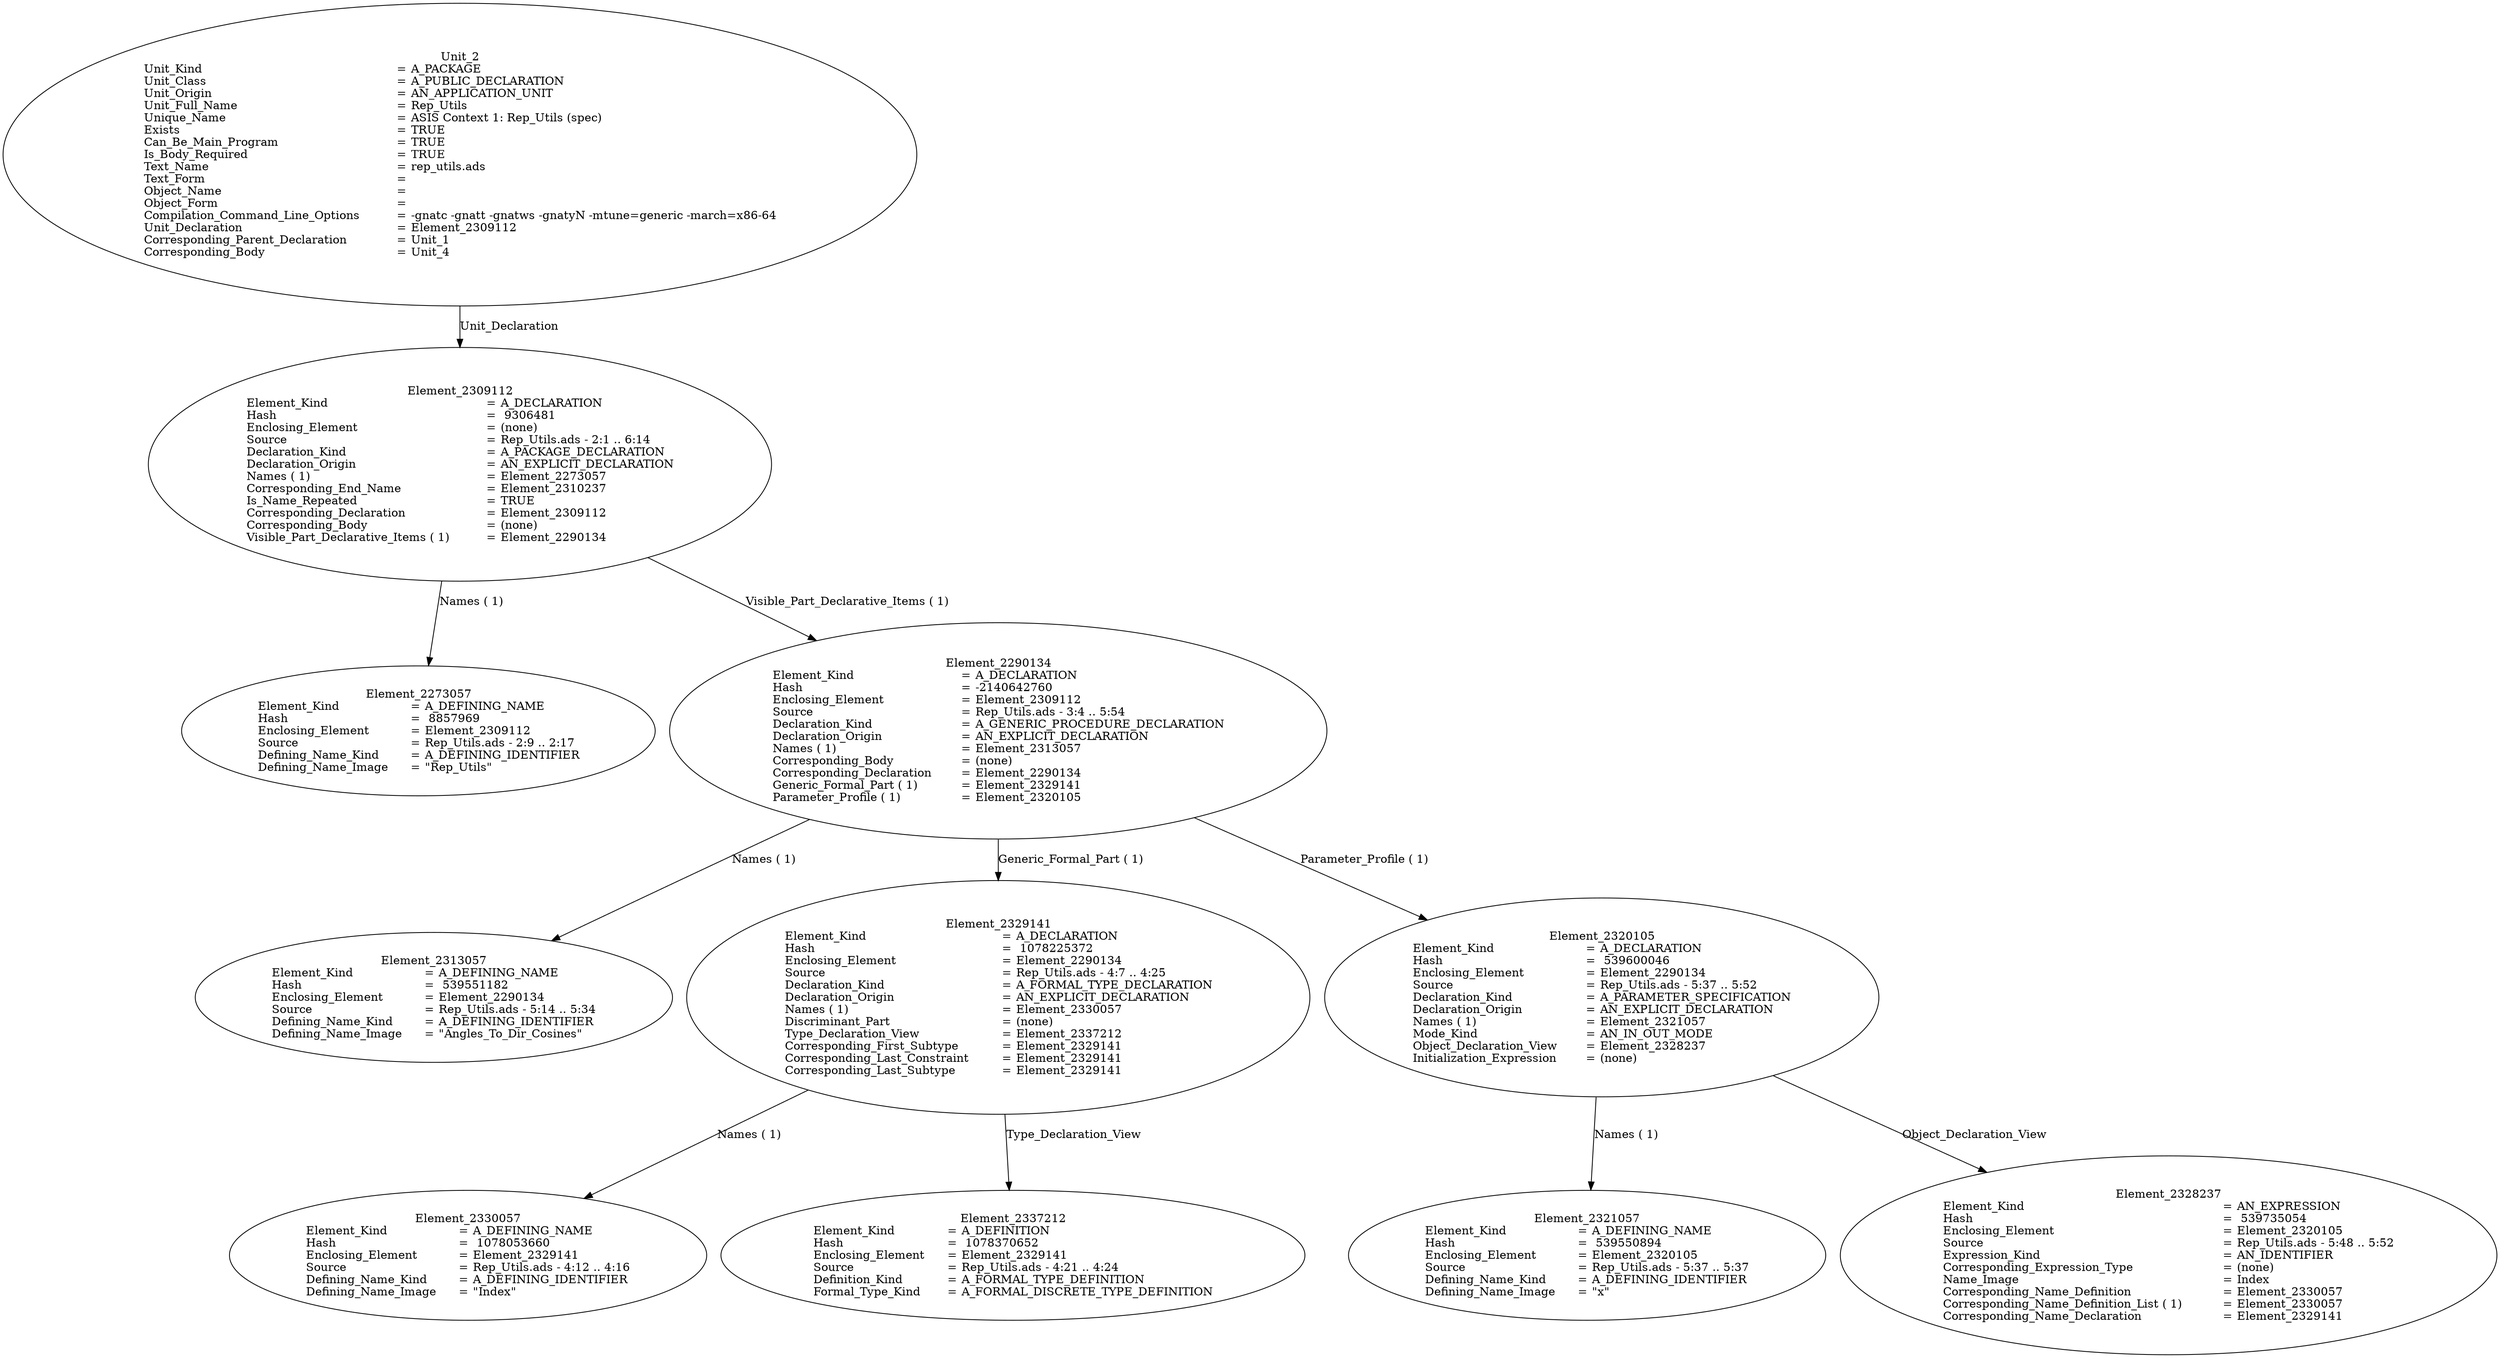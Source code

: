 digraph "rep_utils.adt" {
  Unit_2 -> Element_2309112
      [ label=Unit_Declaration ];
  Unit_2
      [ label=<<TABLE BORDER="0" CELLBORDER="0" CELLSPACING="0" CELLPADDING="0"> 
          <TR><TD COLSPAN="3">Unit_2</TD></TR>
          <TR><TD ALIGN="LEFT">Unit_Kind   </TD><TD> = </TD><TD ALIGN="LEFT">A_PACKAGE</TD></TR>
          <TR><TD ALIGN="LEFT">Unit_Class   </TD><TD> = </TD><TD ALIGN="LEFT">A_PUBLIC_DECLARATION</TD></TR>
          <TR><TD ALIGN="LEFT">Unit_Origin   </TD><TD> = </TD><TD ALIGN="LEFT">AN_APPLICATION_UNIT</TD></TR>
          <TR><TD ALIGN="LEFT">Unit_Full_Name    </TD><TD> = </TD><TD ALIGN="LEFT">Rep_Utils</TD></TR>
          <TR><TD ALIGN="LEFT">Unique_Name   </TD><TD> = </TD><TD ALIGN="LEFT">ASIS Context 1: Rep_Utils (spec)</TD></TR>
          <TR><TD ALIGN="LEFT">Exists  </TD><TD> = </TD><TD ALIGN="LEFT">TRUE</TD></TR>
          <TR><TD ALIGN="LEFT">Can_Be_Main_Program     </TD><TD> = </TD><TD ALIGN="LEFT">TRUE</TD></TR>
          <TR><TD ALIGN="LEFT">Is_Body_Required     </TD><TD> = </TD><TD ALIGN="LEFT">TRUE</TD></TR>
          <TR><TD ALIGN="LEFT">Text_Name   </TD><TD> = </TD><TD ALIGN="LEFT">rep_utils.ads</TD></TR>
          <TR><TD ALIGN="LEFT">Text_Form   </TD><TD> = </TD><TD ALIGN="LEFT"></TD></TR>
          <TR><TD ALIGN="LEFT">Object_Name   </TD><TD> = </TD><TD ALIGN="LEFT"></TD></TR>
          <TR><TD ALIGN="LEFT">Object_Form   </TD><TD> = </TD><TD ALIGN="LEFT"></TD></TR>
          <TR><TD ALIGN="LEFT">Compilation_Command_Line_Options         </TD><TD> = </TD><TD ALIGN="LEFT">-gnatc -gnatt -gnatws -gnatyN -mtune=generic -march=x86-64</TD></TR>
          <TR><TD ALIGN="LEFT">Unit_Declaration     </TD><TD> = </TD><TD ALIGN="LEFT">Element_2309112</TD></TR>
          <TR><TD ALIGN="LEFT">Corresponding_Parent_Declaration         </TD><TD> = </TD><TD ALIGN="LEFT">Unit_1</TD></TR>
          <TR><TD ALIGN="LEFT">Corresponding_Body     </TD><TD> = </TD><TD ALIGN="LEFT">Unit_4</TD></TR>
          </TABLE>> ];
  Element_2309112 -> Element_2273057
      [ label="Names ( 1)" ];
  Element_2309112 -> Element_2290134
      [ label="Visible_Part_Declarative_Items ( 1)" ];
  Element_2309112
      [ label=<<TABLE BORDER="0" CELLBORDER="0" CELLSPACING="0" CELLPADDING="0"> 
          <TR><TD COLSPAN="3">Element_2309112</TD></TR>
          <TR><TD ALIGN="LEFT">Element_Kind    </TD><TD> = </TD><TD ALIGN="LEFT">A_DECLARATION</TD></TR>
          <TR><TD ALIGN="LEFT">Hash  </TD><TD> = </TD><TD ALIGN="LEFT"> 9306481</TD></TR>
          <TR><TD ALIGN="LEFT">Enclosing_Element     </TD><TD> = </TD><TD ALIGN="LEFT">(none)</TD></TR>
          <TR><TD ALIGN="LEFT">Source  </TD><TD> = </TD><TD ALIGN="LEFT">Rep_Utils.ads - 2:1 .. 6:14</TD></TR>
          <TR><TD ALIGN="LEFT">Declaration_Kind     </TD><TD> = </TD><TD ALIGN="LEFT">A_PACKAGE_DECLARATION</TD></TR>
          <TR><TD ALIGN="LEFT">Declaration_Origin     </TD><TD> = </TD><TD ALIGN="LEFT">AN_EXPLICIT_DECLARATION</TD></TR>
          <TR><TD ALIGN="LEFT">Names ( 1)   </TD><TD> = </TD><TD ALIGN="LEFT">Element_2273057</TD></TR>
          <TR><TD ALIGN="LEFT">Corresponding_End_Name      </TD><TD> = </TD><TD ALIGN="LEFT">Element_2310237</TD></TR>
          <TR><TD ALIGN="LEFT">Is_Name_Repeated     </TD><TD> = </TD><TD ALIGN="LEFT">TRUE</TD></TR>
          <TR><TD ALIGN="LEFT">Corresponding_Declaration       </TD><TD> = </TD><TD ALIGN="LEFT">Element_2309112</TD></TR>
          <TR><TD ALIGN="LEFT">Corresponding_Body     </TD><TD> = </TD><TD ALIGN="LEFT">(none)</TD></TR>
          <TR><TD ALIGN="LEFT">Visible_Part_Declarative_Items ( 1)         </TD><TD> = </TD><TD ALIGN="LEFT">Element_2290134</TD></TR>
          </TABLE>> ];
  Element_2273057
      [ label=<<TABLE BORDER="0" CELLBORDER="0" CELLSPACING="0" CELLPADDING="0"> 
          <TR><TD COLSPAN="3">Element_2273057</TD></TR>
          <TR><TD ALIGN="LEFT">Element_Kind    </TD><TD> = </TD><TD ALIGN="LEFT">A_DEFINING_NAME</TD></TR>
          <TR><TD ALIGN="LEFT">Hash  </TD><TD> = </TD><TD ALIGN="LEFT"> 8857969</TD></TR>
          <TR><TD ALIGN="LEFT">Enclosing_Element     </TD><TD> = </TD><TD ALIGN="LEFT">Element_2309112</TD></TR>
          <TR><TD ALIGN="LEFT">Source  </TD><TD> = </TD><TD ALIGN="LEFT">Rep_Utils.ads - 2:9 .. 2:17</TD></TR>
          <TR><TD ALIGN="LEFT">Defining_Name_Kind     </TD><TD> = </TD><TD ALIGN="LEFT">A_DEFINING_IDENTIFIER</TD></TR>
          <TR><TD ALIGN="LEFT">Defining_Name_Image     </TD><TD> = </TD><TD ALIGN="LEFT">"Rep_Utils"</TD></TR>
          </TABLE>> ];
  Element_2290134 -> Element_2313057
      [ label="Names ( 1)" ];
  Element_2290134 -> Element_2329141
      [ label="Generic_Formal_Part ( 1)" ];
  Element_2290134 -> Element_2320105
      [ label="Parameter_Profile ( 1)" ];
  Element_2290134
      [ label=<<TABLE BORDER="0" CELLBORDER="0" CELLSPACING="0" CELLPADDING="0"> 
          <TR><TD COLSPAN="3">Element_2290134</TD></TR>
          <TR><TD ALIGN="LEFT">Element_Kind    </TD><TD> = </TD><TD ALIGN="LEFT">A_DECLARATION</TD></TR>
          <TR><TD ALIGN="LEFT">Hash  </TD><TD> = </TD><TD ALIGN="LEFT">-2140642760</TD></TR>
          <TR><TD ALIGN="LEFT">Enclosing_Element     </TD><TD> = </TD><TD ALIGN="LEFT">Element_2309112</TD></TR>
          <TR><TD ALIGN="LEFT">Source  </TD><TD> = </TD><TD ALIGN="LEFT">Rep_Utils.ads - 3:4 .. 5:54</TD></TR>
          <TR><TD ALIGN="LEFT">Declaration_Kind     </TD><TD> = </TD><TD ALIGN="LEFT">A_GENERIC_PROCEDURE_DECLARATION</TD></TR>
          <TR><TD ALIGN="LEFT">Declaration_Origin     </TD><TD> = </TD><TD ALIGN="LEFT">AN_EXPLICIT_DECLARATION</TD></TR>
          <TR><TD ALIGN="LEFT">Names ( 1)   </TD><TD> = </TD><TD ALIGN="LEFT">Element_2313057</TD></TR>
          <TR><TD ALIGN="LEFT">Corresponding_Body     </TD><TD> = </TD><TD ALIGN="LEFT">(none)</TD></TR>
          <TR><TD ALIGN="LEFT">Corresponding_Declaration       </TD><TD> = </TD><TD ALIGN="LEFT">Element_2290134</TD></TR>
          <TR><TD ALIGN="LEFT">Generic_Formal_Part ( 1)       </TD><TD> = </TD><TD ALIGN="LEFT">Element_2329141</TD></TR>
          <TR><TD ALIGN="LEFT">Parameter_Profile ( 1)      </TD><TD> = </TD><TD ALIGN="LEFT">Element_2320105</TD></TR>
          </TABLE>> ];
  Element_2329141 -> Element_2330057
      [ label="Names ( 1)" ];
  Element_2329141 -> Element_2337212
      [ label=Type_Declaration_View ];
  Element_2329141
      [ label=<<TABLE BORDER="0" CELLBORDER="0" CELLSPACING="0" CELLPADDING="0"> 
          <TR><TD COLSPAN="3">Element_2329141</TD></TR>
          <TR><TD ALIGN="LEFT">Element_Kind    </TD><TD> = </TD><TD ALIGN="LEFT">A_DECLARATION</TD></TR>
          <TR><TD ALIGN="LEFT">Hash  </TD><TD> = </TD><TD ALIGN="LEFT"> 1078225372</TD></TR>
          <TR><TD ALIGN="LEFT">Enclosing_Element     </TD><TD> = </TD><TD ALIGN="LEFT">Element_2290134</TD></TR>
          <TR><TD ALIGN="LEFT">Source  </TD><TD> = </TD><TD ALIGN="LEFT">Rep_Utils.ads - 4:7 .. 4:25</TD></TR>
          <TR><TD ALIGN="LEFT">Declaration_Kind     </TD><TD> = </TD><TD ALIGN="LEFT">A_FORMAL_TYPE_DECLARATION</TD></TR>
          <TR><TD ALIGN="LEFT">Declaration_Origin     </TD><TD> = </TD><TD ALIGN="LEFT">AN_EXPLICIT_DECLARATION</TD></TR>
          <TR><TD ALIGN="LEFT">Names ( 1)   </TD><TD> = </TD><TD ALIGN="LEFT">Element_2330057</TD></TR>
          <TR><TD ALIGN="LEFT">Discriminant_Part     </TD><TD> = </TD><TD ALIGN="LEFT">(none)</TD></TR>
          <TR><TD ALIGN="LEFT">Type_Declaration_View      </TD><TD> = </TD><TD ALIGN="LEFT">Element_2337212</TD></TR>
          <TR><TD ALIGN="LEFT">Corresponding_First_Subtype       </TD><TD> = </TD><TD ALIGN="LEFT">Element_2329141</TD></TR>
          <TR><TD ALIGN="LEFT">Corresponding_Last_Constraint        </TD><TD> = </TD><TD ALIGN="LEFT">Element_2329141</TD></TR>
          <TR><TD ALIGN="LEFT">Corresponding_Last_Subtype       </TD><TD> = </TD><TD ALIGN="LEFT">Element_2329141</TD></TR>
          </TABLE>> ];
  Element_2330057
      [ label=<<TABLE BORDER="0" CELLBORDER="0" CELLSPACING="0" CELLPADDING="0"> 
          <TR><TD COLSPAN="3">Element_2330057</TD></TR>
          <TR><TD ALIGN="LEFT">Element_Kind    </TD><TD> = </TD><TD ALIGN="LEFT">A_DEFINING_NAME</TD></TR>
          <TR><TD ALIGN="LEFT">Hash  </TD><TD> = </TD><TD ALIGN="LEFT"> 1078053660</TD></TR>
          <TR><TD ALIGN="LEFT">Enclosing_Element     </TD><TD> = </TD><TD ALIGN="LEFT">Element_2329141</TD></TR>
          <TR><TD ALIGN="LEFT">Source  </TD><TD> = </TD><TD ALIGN="LEFT">Rep_Utils.ads - 4:12 .. 4:16</TD></TR>
          <TR><TD ALIGN="LEFT">Defining_Name_Kind     </TD><TD> = </TD><TD ALIGN="LEFT">A_DEFINING_IDENTIFIER</TD></TR>
          <TR><TD ALIGN="LEFT">Defining_Name_Image     </TD><TD> = </TD><TD ALIGN="LEFT">"Index"</TD></TR>
          </TABLE>> ];
  Element_2337212
      [ label=<<TABLE BORDER="0" CELLBORDER="0" CELLSPACING="0" CELLPADDING="0"> 
          <TR><TD COLSPAN="3">Element_2337212</TD></TR>
          <TR><TD ALIGN="LEFT">Element_Kind    </TD><TD> = </TD><TD ALIGN="LEFT">A_DEFINITION</TD></TR>
          <TR><TD ALIGN="LEFT">Hash  </TD><TD> = </TD><TD ALIGN="LEFT"> 1078370652</TD></TR>
          <TR><TD ALIGN="LEFT">Enclosing_Element     </TD><TD> = </TD><TD ALIGN="LEFT">Element_2329141</TD></TR>
          <TR><TD ALIGN="LEFT">Source  </TD><TD> = </TD><TD ALIGN="LEFT">Rep_Utils.ads - 4:21 .. 4:24</TD></TR>
          <TR><TD ALIGN="LEFT">Definition_Kind    </TD><TD> = </TD><TD ALIGN="LEFT">A_FORMAL_TYPE_DEFINITION</TD></TR>
          <TR><TD ALIGN="LEFT">Formal_Type_Kind     </TD><TD> = </TD><TD ALIGN="LEFT">A_FORMAL_DISCRETE_TYPE_DEFINITION</TD></TR>
          </TABLE>> ];
  Element_2313057
      [ label=<<TABLE BORDER="0" CELLBORDER="0" CELLSPACING="0" CELLPADDING="0"> 
          <TR><TD COLSPAN="3">Element_2313057</TD></TR>
          <TR><TD ALIGN="LEFT">Element_Kind    </TD><TD> = </TD><TD ALIGN="LEFT">A_DEFINING_NAME</TD></TR>
          <TR><TD ALIGN="LEFT">Hash  </TD><TD> = </TD><TD ALIGN="LEFT"> 539551182</TD></TR>
          <TR><TD ALIGN="LEFT">Enclosing_Element     </TD><TD> = </TD><TD ALIGN="LEFT">Element_2290134</TD></TR>
          <TR><TD ALIGN="LEFT">Source  </TD><TD> = </TD><TD ALIGN="LEFT">Rep_Utils.ads - 5:14 .. 5:34</TD></TR>
          <TR><TD ALIGN="LEFT">Defining_Name_Kind     </TD><TD> = </TD><TD ALIGN="LEFT">A_DEFINING_IDENTIFIER</TD></TR>
          <TR><TD ALIGN="LEFT">Defining_Name_Image     </TD><TD> = </TD><TD ALIGN="LEFT">"Angles_To_Dir_Cosines"</TD></TR>
          </TABLE>> ];
  Element_2320105 -> Element_2321057
      [ label="Names ( 1)" ];
  Element_2320105 -> Element_2328237
      [ label=Object_Declaration_View ];
  Element_2320105
      [ label=<<TABLE BORDER="0" CELLBORDER="0" CELLSPACING="0" CELLPADDING="0"> 
          <TR><TD COLSPAN="3">Element_2320105</TD></TR>
          <TR><TD ALIGN="LEFT">Element_Kind    </TD><TD> = </TD><TD ALIGN="LEFT">A_DECLARATION</TD></TR>
          <TR><TD ALIGN="LEFT">Hash  </TD><TD> = </TD><TD ALIGN="LEFT"> 539600046</TD></TR>
          <TR><TD ALIGN="LEFT">Enclosing_Element     </TD><TD> = </TD><TD ALIGN="LEFT">Element_2290134</TD></TR>
          <TR><TD ALIGN="LEFT">Source  </TD><TD> = </TD><TD ALIGN="LEFT">Rep_Utils.ads - 5:37 .. 5:52</TD></TR>
          <TR><TD ALIGN="LEFT">Declaration_Kind     </TD><TD> = </TD><TD ALIGN="LEFT">A_PARAMETER_SPECIFICATION</TD></TR>
          <TR><TD ALIGN="LEFT">Declaration_Origin     </TD><TD> = </TD><TD ALIGN="LEFT">AN_EXPLICIT_DECLARATION</TD></TR>
          <TR><TD ALIGN="LEFT">Names ( 1)   </TD><TD> = </TD><TD ALIGN="LEFT">Element_2321057</TD></TR>
          <TR><TD ALIGN="LEFT">Mode_Kind   </TD><TD> = </TD><TD ALIGN="LEFT">AN_IN_OUT_MODE</TD></TR>
          <TR><TD ALIGN="LEFT">Object_Declaration_View      </TD><TD> = </TD><TD ALIGN="LEFT">Element_2328237</TD></TR>
          <TR><TD ALIGN="LEFT">Initialization_Expression       </TD><TD> = </TD><TD ALIGN="LEFT">(none)</TD></TR>
          </TABLE>> ];
  Element_2321057
      [ label=<<TABLE BORDER="0" CELLBORDER="0" CELLSPACING="0" CELLPADDING="0"> 
          <TR><TD COLSPAN="3">Element_2321057</TD></TR>
          <TR><TD ALIGN="LEFT">Element_Kind    </TD><TD> = </TD><TD ALIGN="LEFT">A_DEFINING_NAME</TD></TR>
          <TR><TD ALIGN="LEFT">Hash  </TD><TD> = </TD><TD ALIGN="LEFT"> 539550894</TD></TR>
          <TR><TD ALIGN="LEFT">Enclosing_Element     </TD><TD> = </TD><TD ALIGN="LEFT">Element_2320105</TD></TR>
          <TR><TD ALIGN="LEFT">Source  </TD><TD> = </TD><TD ALIGN="LEFT">Rep_Utils.ads - 5:37 .. 5:37</TD></TR>
          <TR><TD ALIGN="LEFT">Defining_Name_Kind     </TD><TD> = </TD><TD ALIGN="LEFT">A_DEFINING_IDENTIFIER</TD></TR>
          <TR><TD ALIGN="LEFT">Defining_Name_Image     </TD><TD> = </TD><TD ALIGN="LEFT">"x"</TD></TR>
          </TABLE>> ];
  Element_2328237
      [ label=<<TABLE BORDER="0" CELLBORDER="0" CELLSPACING="0" CELLPADDING="0"> 
          <TR><TD COLSPAN="3">Element_2328237</TD></TR>
          <TR><TD ALIGN="LEFT">Element_Kind    </TD><TD> = </TD><TD ALIGN="LEFT">AN_EXPRESSION</TD></TR>
          <TR><TD ALIGN="LEFT">Hash  </TD><TD> = </TD><TD ALIGN="LEFT"> 539735054</TD></TR>
          <TR><TD ALIGN="LEFT">Enclosing_Element     </TD><TD> = </TD><TD ALIGN="LEFT">Element_2320105</TD></TR>
          <TR><TD ALIGN="LEFT">Source  </TD><TD> = </TD><TD ALIGN="LEFT">Rep_Utils.ads - 5:48 .. 5:52</TD></TR>
          <TR><TD ALIGN="LEFT">Expression_Kind    </TD><TD> = </TD><TD ALIGN="LEFT">AN_IDENTIFIER</TD></TR>
          <TR><TD ALIGN="LEFT">Corresponding_Expression_Type        </TD><TD> = </TD><TD ALIGN="LEFT">(none)</TD></TR>
          <TR><TD ALIGN="LEFT">Name_Image   </TD><TD> = </TD><TD ALIGN="LEFT">Index</TD></TR>
          <TR><TD ALIGN="LEFT">Corresponding_Name_Definition        </TD><TD> = </TD><TD ALIGN="LEFT">Element_2330057</TD></TR>
          <TR><TD ALIGN="LEFT">Corresponding_Name_Definition_List ( 1)          </TD><TD> = </TD><TD ALIGN="LEFT">Element_2330057</TD></TR>
          <TR><TD ALIGN="LEFT">Corresponding_Name_Declaration        </TD><TD> = </TD><TD ALIGN="LEFT">Element_2329141</TD></TR>
          </TABLE>> ]
}
